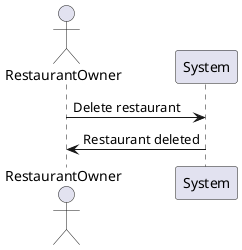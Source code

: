 @startuml
actor RestaurantOwner
RestaurantOwner -> System: Delete restaurant
System -> RestaurantOwner: Restaurant deleted
@enduml